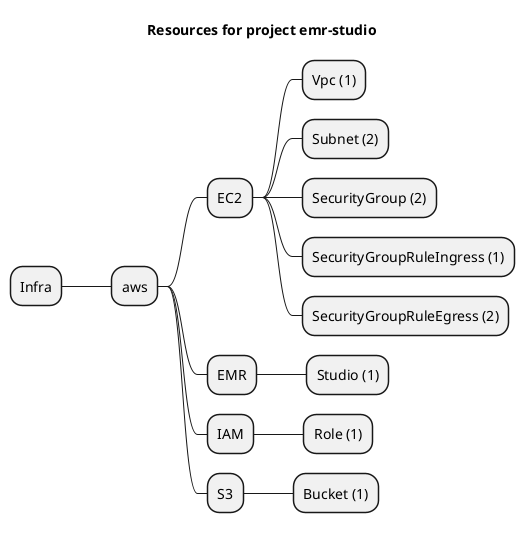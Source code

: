 @startmindmap
title Resources for project emr-studio
skinparam monochrome true
+ Infra
++ aws
+++ EC2
++++ Vpc (1)
++++ Subnet (2)
++++ SecurityGroup (2)
++++ SecurityGroupRuleIngress (1)
++++ SecurityGroupRuleEgress (2)
+++ EMR
++++ Studio (1)
+++ IAM
++++ Role (1)
+++ S3
++++ Bucket (1)
@endmindmap